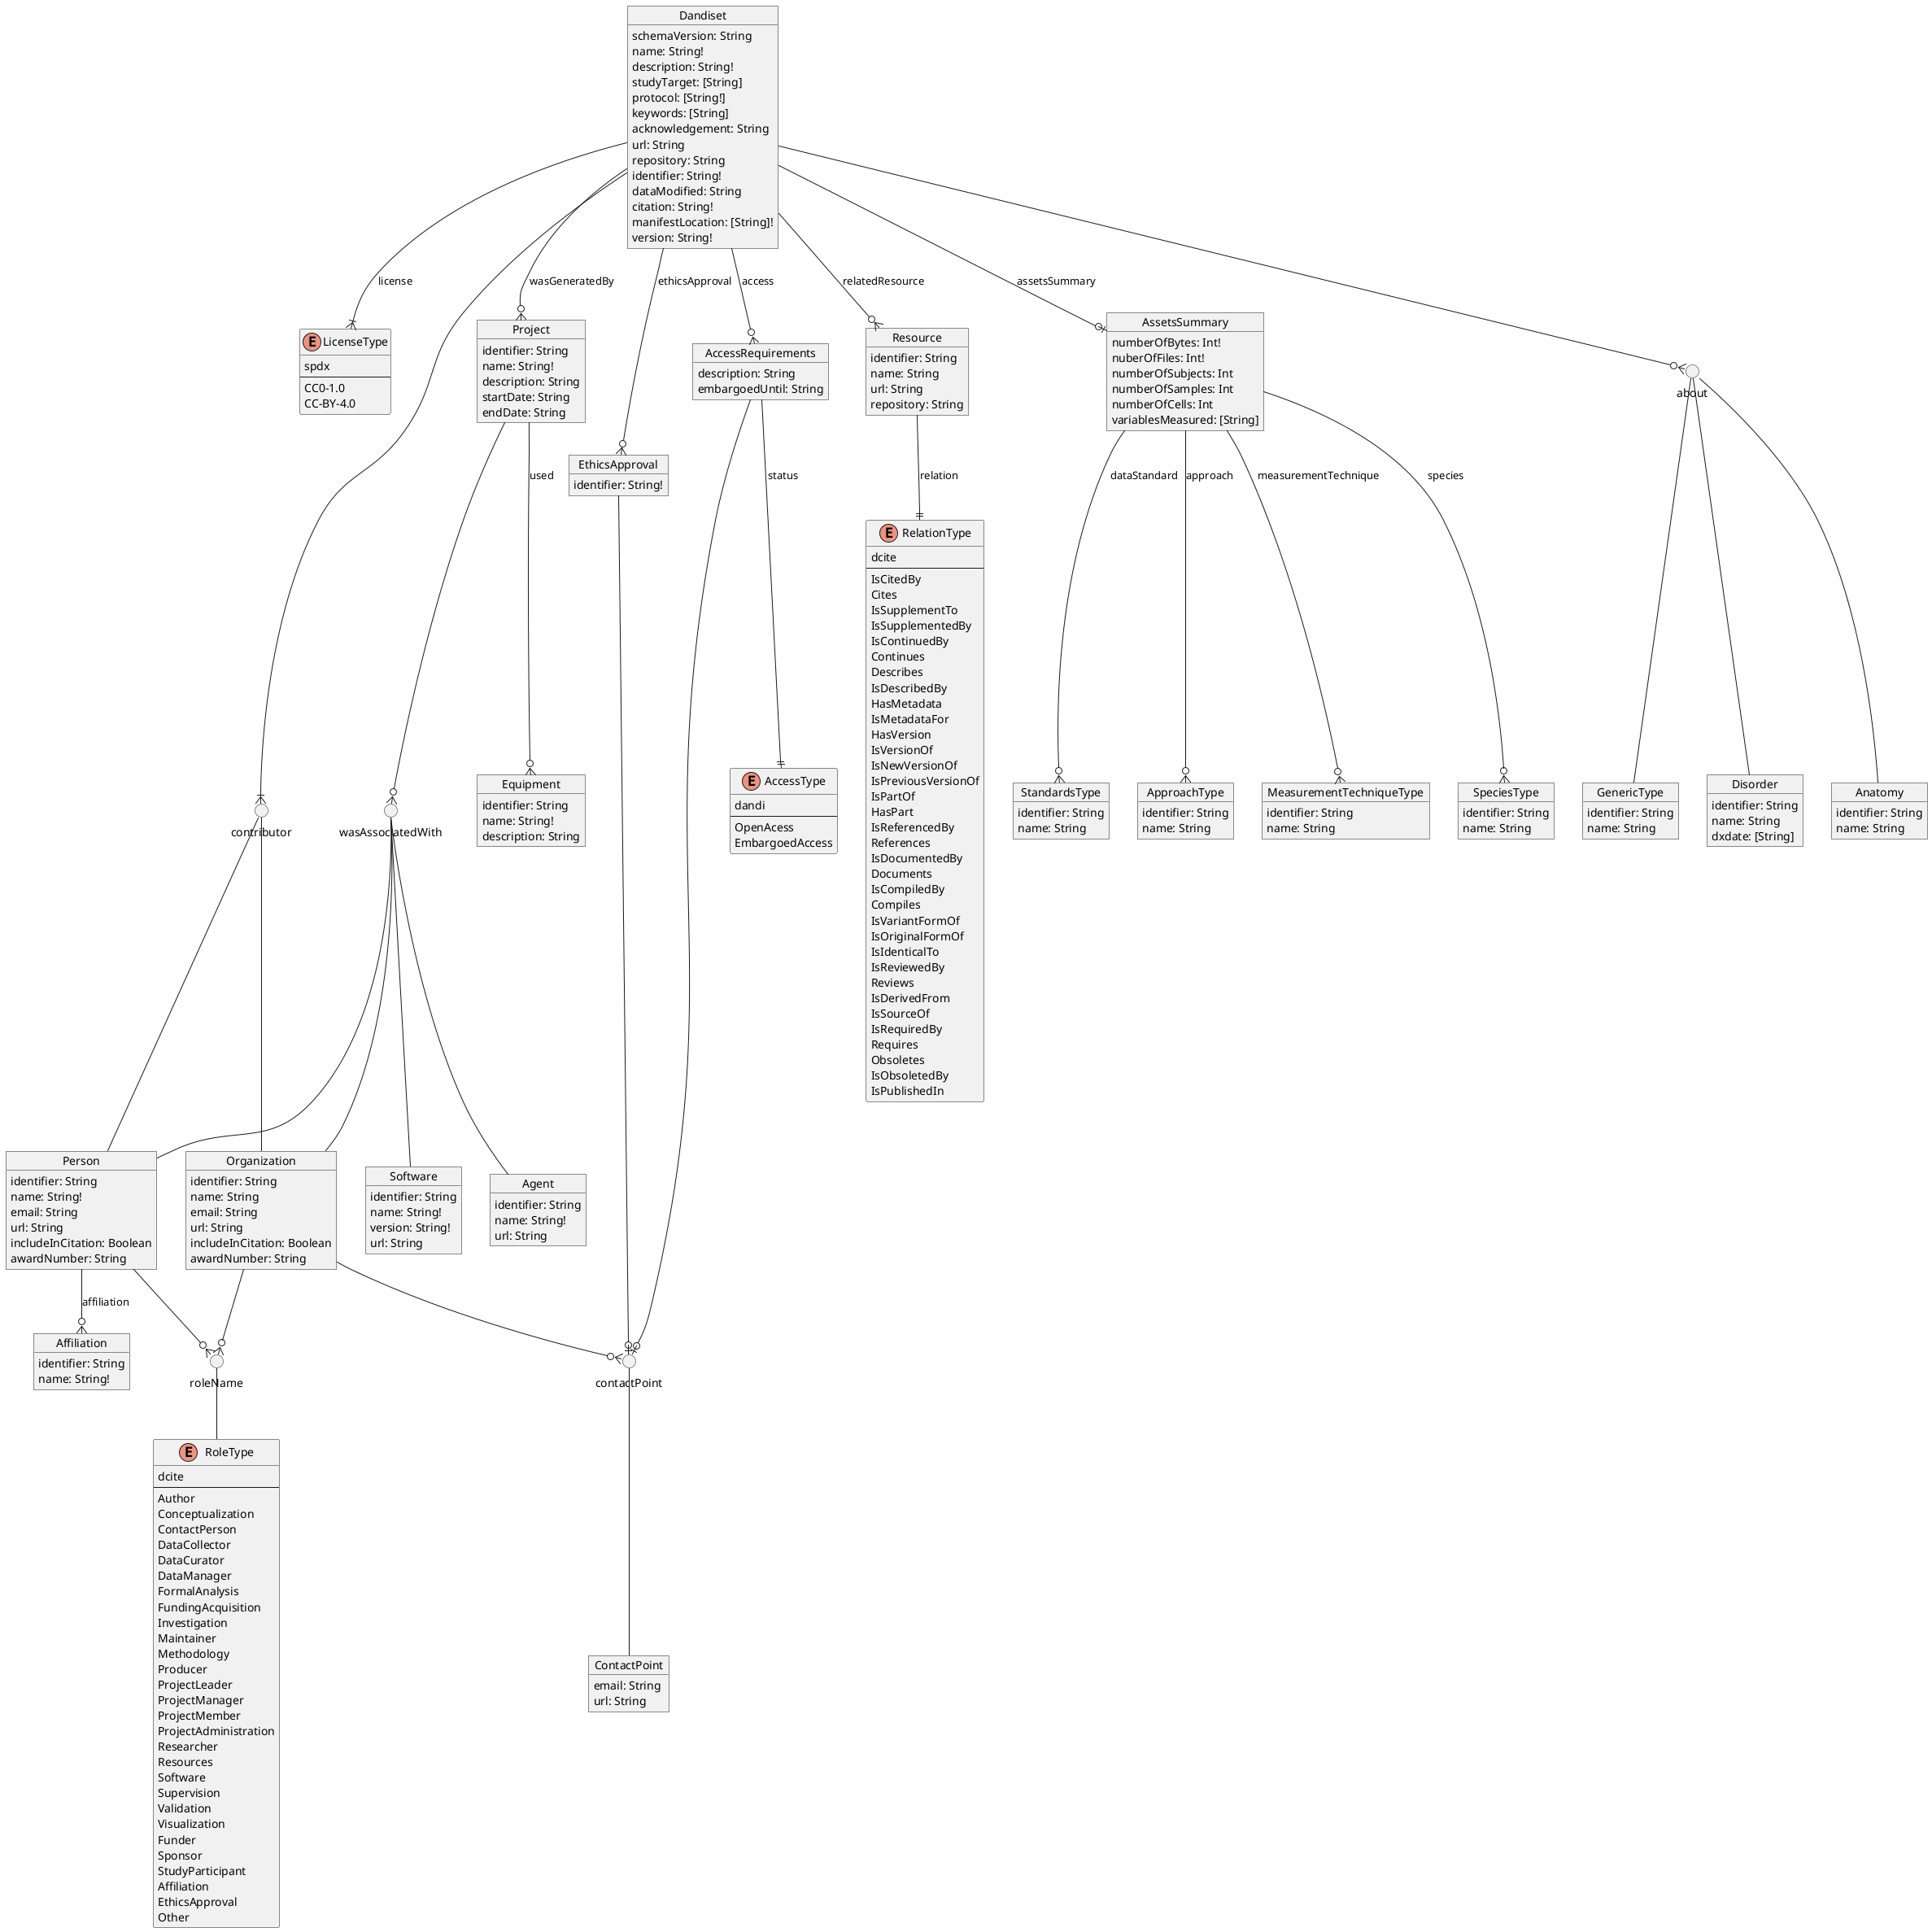@startuml

hide empty members

object Dandiset {
    schemaVersion: String
    name: String!
    description: String!
    studyTarget: [String]
    protocol: [String!]
    keywords: [String]
    acknowledgement: String
    url: String
    repository: String
    identifier: String!
    dataModified: String
    citation: String!
    manifestLocation: [String]!
    version: String!
}

enum RoleType {
    dcite
    --
    Author
    Conceptualization
    ContactPerson
    DataCollector
    DataCurator
    DataManager
    FormalAnalysis
    FundingAcquisition
    Investigation
    Maintainer
    Methodology
    Producer
    ProjectLeader
    ProjectManager
    ProjectMember
    ProjectAdministration
    Researcher
    Resources
    Software
    Supervision
    Validation
    Visualization
    Funder
    Sponsor
    StudyParticipant
    Affiliation
    EthicsApproval
    Other
}

object Affiliation {
    identifier: String
    name: String!
}

object Person {
    identifier: String
    name: String!
    email: String
    url: String
    includeInCitation: Boolean
    awardNumber: String
}

object ContactPoint {
    email: String
    url: String
}

object Organization {
    identifier: String
    name: String
    email: String
    url: String
    includeInCitation: Boolean
    awardNumber: String
}

object Disorder {
    identifier: String
    name: String
    dxdate: [String]
}

object Anatomy {
    identifier: String
    name: String
}

object GenericType {
    identifier: String
    name: String
}

enum LicenseType {
    spdx
    --
    CC0-1.0
    CC-BY-4.0
}

object EthicsApproval {
    identifier: String!
}

enum AccessType {
    dandi
    --
    OpenAcess
    EmbargoedAccess
}

object AccessRequirements {
    description: String
    embargoedUntil: String
}

enum RelationType {
    dcite
    --
    IsCitedBy
    Cites
    IsSupplementTo
    IsSupplementedBy
    IsContinuedBy
    Continues
    Describes
    IsDescribedBy
    HasMetadata
    IsMetadataFor
    HasVersion
    IsVersionOf
    IsNewVersionOf
    IsPreviousVersionOf
    IsPartOf
    HasPart
    IsReferencedBy
    References
    IsDocumentedBy
    Documents
    IsCompiledBy
    Compiles
    IsVariantFormOf
    IsOriginalFormOf
    IsIdenticalTo
    IsReviewedBy
    Reviews
    IsDerivedFrom
    IsSourceOf
    IsRequiredBy
    Requires
    Obsoletes
    IsObsoletedBy
    IsPublishedIn
}

object Resource {
    identifier: String
    name: String
    url: String
    repository: String
}

object Software {
    identifier: String
    name: String!
    version: String!
    url: String
}

object Agent {
    identifier: String
    name: String!
    url: String
}

object Equipment {
    identifier: String
    name: String!
    description: String
}

object Project {
    identifier: String
    name: String!
    description: String
    startDate: String
    endDate: String
}

object StandardsType {
    identifier: String
    name: String
}

object ApproachType {
    identifier: String
    name: String
}

object MeasurementTechniqueType {
    identifier: String
    name: String
}

object SpeciesType {
    identifier: String
    name: String
}

object AssetsSummary {
    numberOfBytes: Int!
    nuberOfFiles: Int!
    numberOfSubjects: Int
    numberOfSamples: Int
    numberOfCells: Int
    variablesMeasured: [String]
}

circle contributor
Dandiset --|{ contributor
contributor -- Person
contributor -- Organization

circle about
Dandiset --o{ about
about -- Disorder
about -- Anatomy
about -- GenericType

Dandiset --o{ EthicsApproval : ethicsApproval
Dandiset --o{ AccessRequirements : access
Dandiset --o{ Resource : relatedResource
Dandiset --o{ Project : wasGeneratedBy
Dandiset --o| AssetsSummary : assetsSummary
Dandiset --|{ LicenseType : license

circle roleName
roleName -- RoleType
Person --o{ roleName
Organization --o{ roleName

Person --o{ Affiliation : affiliation


circle contactPoint
contactPoint -- ContactPoint
Organization --o{ contactPoint
EthicsApproval --o| contactPoint

AccessRequirements --o| contactPoint
AccessRequirements --|| AccessType : status

Resource --|| RelationType : relation

circle wasAssociatedWith
Project --o{ wasAssociatedWith
wasAssociatedWith -- Person
wasAssociatedWith -- Organization
wasAssociatedWith -- Software
wasAssociatedWith -- Agent

Project --o{ Equipment : used

AssetsSummary --o{ StandardsType : dataStandard
AssetsSummary --o{ ApproachType : approach
AssetsSummary --o{ MeasurementTechniqueType : measurementTechnique
AssetsSummary --o{ SpeciesType : species

@enduml
